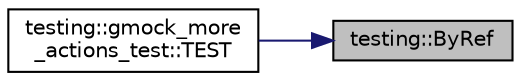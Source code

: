 digraph "testing::ByRef"
{
 // LATEX_PDF_SIZE
  bgcolor="transparent";
  edge [fontname="Helvetica",fontsize="10",labelfontname="Helvetica",labelfontsize="10"];
  node [fontname="Helvetica",fontsize="10",shape=record];
  rankdir="RL";
  Node1 [label="testing::ByRef",height=0.2,width=0.4,color="black", fillcolor="grey75", style="filled", fontcolor="black",tooltip=" "];
  Node1 -> Node2 [dir="back",color="midnightblue",fontsize="10",style="solid",fontname="Helvetica"];
  Node2 [label="testing::gmock_more\l_actions_test::TEST",height=0.2,width=0.4,color="black",URL="$namespacetesting_1_1gmock__more__actions__test.html#aa3f83d4975bfe982c8a21e66f091c219",tooltip=" "];
}
